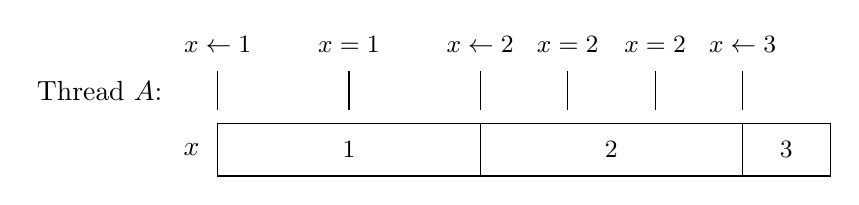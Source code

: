 \begin{tikzpicture}
  \node at (-6.5,0.75) { Thread $A$: };
  \node at (-5.333,0) { $x$ };

  \draw (-5,-0.333) rectangle (-1.667,0.333) node [midway] { \small $1$ };
  \draw (-1.667,-0.333) rectangle (1.667,0.333) node [midway] { \small $2$ };
  \draw (1.667,-0.333) rectangle (2.778,0.333) node [midway] { \small $3$ };

  \draw (-5,0.5) -- (-5,1) node [above=3pt] { \small $x \leftarrow 1$ };
  \draw (-3.333,0.5) -- (-3.333,1) node [above=3pt] { \small $x = 1$ };

  \draw (-1.667,0.5) -- (-1.667,1) node [above=3pt] { \small $x \leftarrow 2$ };
  \draw (-0.555,0.5) -- (-0.555,1) node [above=3pt] { \small $x = 2$ };
  \draw (0.555,0.5) -- (0.555,1) node [above=3pt] { \small $x = 2$ };

  \draw (1.667,0.5) -- (1.667,1) node [above=3pt] { \small $x \leftarrow 3$ };
\end{tikzpicture}
